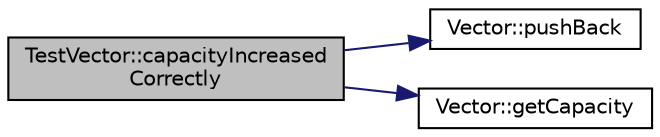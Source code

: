 digraph "TestVector::capacityIncreasedCorrectly"
{
  edge [fontname="Helvetica",fontsize="10",labelfontname="Helvetica",labelfontsize="10"];
  node [fontname="Helvetica",fontsize="10",shape=record];
  rankdir="LR";
  Node3 [label="TestVector::capacityIncreased\lCorrectly",height=0.2,width=0.4,color="black", fillcolor="grey75", style="filled", fontcolor="black"];
  Node3 -> Node4 [color="midnightblue",fontsize="10",style="solid",fontname="Helvetica"];
  Node4 [label="Vector::pushBack",height=0.2,width=0.4,color="black", fillcolor="white", style="filled",URL="$d5/db2/class_vector.html#a9f2e76bed89ae88c391c5cd22c6c7b56"];
  Node3 -> Node5 [color="midnightblue",fontsize="10",style="solid",fontname="Helvetica"];
  Node5 [label="Vector::getCapacity",height=0.2,width=0.4,color="black", fillcolor="white", style="filled",URL="$d5/db2/class_vector.html#ac249f0cd6a15ca3e4dd6cfa469d83245"];
}
